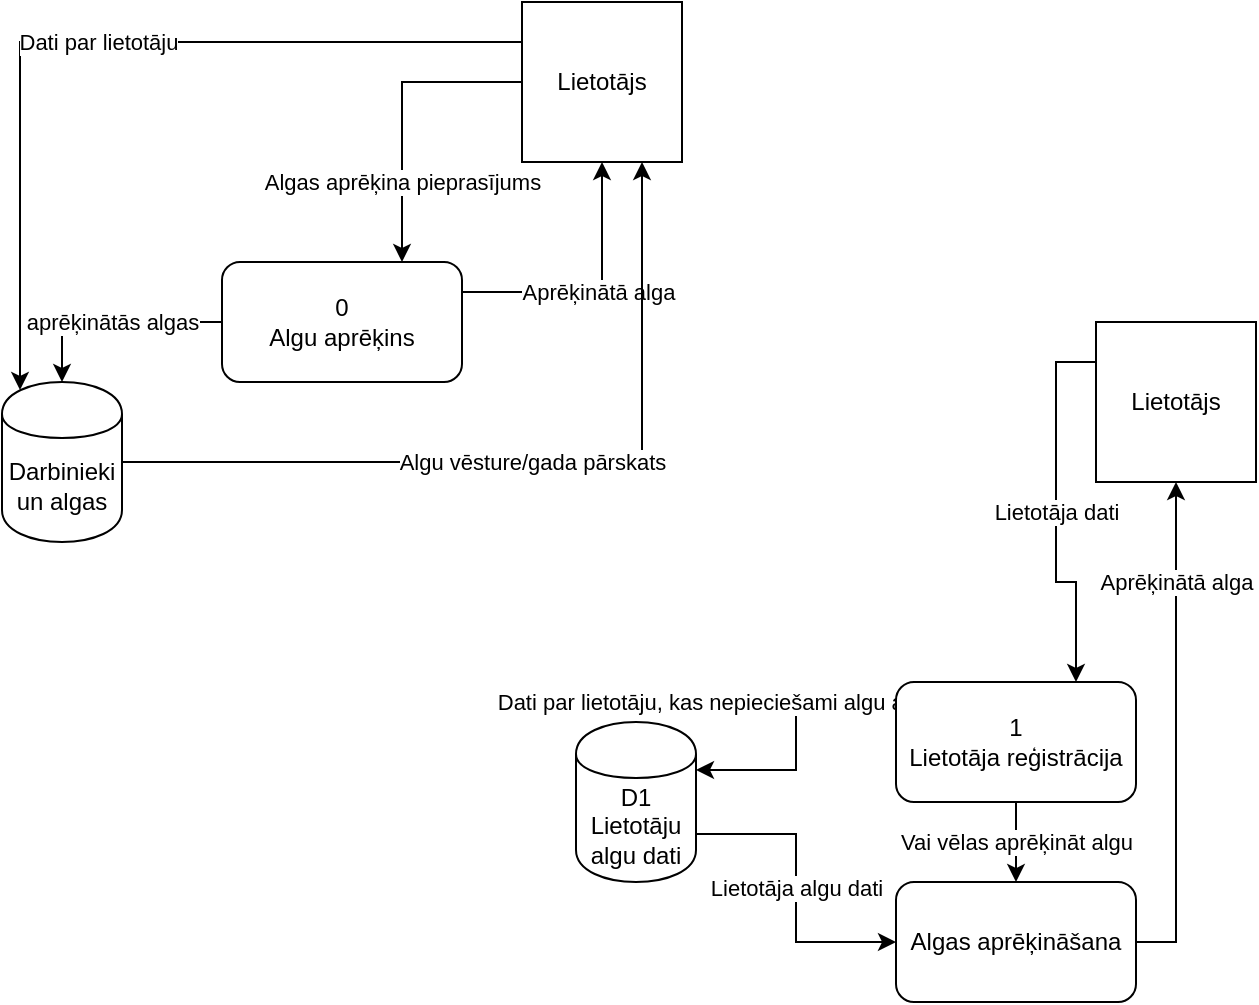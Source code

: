 <mxfile version="10.4.2" type="github"><diagram id="9gU_bmAs9LUeb24aSoqS" name="Page-1"><mxGraphModel dx="1010" dy="550" grid="1" gridSize="10" guides="1" tooltips="1" connect="1" arrows="1" fold="1" page="1" pageScale="1" pageWidth="827" pageHeight="1169" math="0" shadow="0"><root><mxCell id="0"/><mxCell id="1" parent="0"/><mxCell id="I-Zjqk1EnUFDiZhF1_fz-6" value="Algas aprēķina pieprasījums" style="edgeStyle=orthogonalEdgeStyle;rounded=0;orthogonalLoop=1;jettySize=auto;html=1;exitX=0;exitY=0.5;exitDx=0;exitDy=0;entryX=0.75;entryY=0;entryDx=0;entryDy=0;" parent="1" source="I-Zjqk1EnUFDiZhF1_fz-1" target="I-Zjqk1EnUFDiZhF1_fz-2" edge="1"><mxGeometry x="0.467" relative="1" as="geometry"><mxPoint as="offset"/></mxGeometry></mxCell><mxCell id="h-7F7zAk3boppSkmL66g-6" value="Dati par lietotāju" style="edgeStyle=orthogonalEdgeStyle;rounded=0;orthogonalLoop=1;jettySize=auto;html=1;exitX=0;exitY=0.25;exitDx=0;exitDy=0;entryX=0.15;entryY=0.05;entryDx=0;entryDy=0;entryPerimeter=0;" edge="1" parent="1" source="I-Zjqk1EnUFDiZhF1_fz-1" target="h-7F7zAk3boppSkmL66g-4"><mxGeometry relative="1" as="geometry"/></mxCell><mxCell id="I-Zjqk1EnUFDiZhF1_fz-1" value="Lietotājs" style="whiteSpace=wrap;html=1;aspect=fixed;" parent="1" vertex="1"><mxGeometry x="333" y="40" width="80" height="80" as="geometry"/></mxCell><mxCell id="I-Zjqk1EnUFDiZhF1_fz-5" value="Aprēķinātā alga" style="edgeStyle=orthogonalEdgeStyle;rounded=0;orthogonalLoop=1;jettySize=auto;html=1;exitX=1;exitY=0.25;exitDx=0;exitDy=0;" parent="1" source="I-Zjqk1EnUFDiZhF1_fz-2" target="I-Zjqk1EnUFDiZhF1_fz-1" edge="1"><mxGeometry relative="1" as="geometry"/></mxCell><mxCell id="I-Zjqk1EnUFDiZhF1_fz-9" value="aprēķinātās algas" style="edgeStyle=orthogonalEdgeStyle;rounded=0;orthogonalLoop=1;jettySize=auto;html=1;exitX=0;exitY=0.5;exitDx=0;exitDy=0;entryX=0.5;entryY=0;entryDx=0;entryDy=0;" parent="1" source="I-Zjqk1EnUFDiZhF1_fz-2" target="h-7F7zAk3boppSkmL66g-4" edge="1"><mxGeometry relative="1" as="geometry"/></mxCell><mxCell id="h-7F7zAk3boppSkmL66g-3" value="Algu vēsture/gada pārskats" style="edgeStyle=orthogonalEdgeStyle;rounded=0;orthogonalLoop=1;jettySize=auto;html=1;exitX=1;exitY=0.5;exitDx=0;exitDy=0;entryX=0.75;entryY=1;entryDx=0;entryDy=0;" edge="1" parent="1" source="h-7F7zAk3boppSkmL66g-4" target="I-Zjqk1EnUFDiZhF1_fz-1"><mxGeometry relative="1" as="geometry"/></mxCell><mxCell id="I-Zjqk1EnUFDiZhF1_fz-2" value="&lt;span&gt;0&lt;/span&gt;&lt;br&gt;&lt;span&gt;Algu aprēķins&lt;/span&gt;" style="rounded=1;whiteSpace=wrap;html=1;" parent="1" vertex="1"><mxGeometry x="183" y="170" width="120" height="60" as="geometry"/></mxCell><mxCell id="I-Zjqk1EnUFDiZhF1_fz-17" value="Dati par lietotāju, kas nepieciešami algu aprēķinšānai" style="edgeStyle=orthogonalEdgeStyle;rounded=0;orthogonalLoop=1;jettySize=auto;html=1;exitX=0;exitY=0.25;exitDx=0;exitDy=0;entryX=1;entryY=0.3;entryDx=0;entryDy=0;" parent="1" source="I-Zjqk1EnUFDiZhF1_fz-13" target="h-7F7zAk3boppSkmL66g-1" edge="1"><mxGeometry x="-0.225" y="-21" relative="1" as="geometry"><mxPoint x="1" y="-5" as="offset"/><mxPoint x="430" y="410" as="targetPoint"/></mxGeometry></mxCell><mxCell id="I-Zjqk1EnUFDiZhF1_fz-21" value="Vai vēlas aprēķināt algu" style="edgeStyle=orthogonalEdgeStyle;rounded=0;orthogonalLoop=1;jettySize=auto;html=1;exitX=0.5;exitY=1;exitDx=0;exitDy=0;entryX=0.5;entryY=0;entryDx=0;entryDy=0;" parent="1" source="I-Zjqk1EnUFDiZhF1_fz-13" target="I-Zjqk1EnUFDiZhF1_fz-20" edge="1"><mxGeometry relative="1" as="geometry"/></mxCell><mxCell id="I-Zjqk1EnUFDiZhF1_fz-13" value="1&lt;br&gt;Lietotāja reģistrācija&lt;br&gt;" style="rounded=1;whiteSpace=wrap;html=1;" parent="1" vertex="1"><mxGeometry x="520" y="380" width="120" height="60" as="geometry"/></mxCell><mxCell id="I-Zjqk1EnUFDiZhF1_fz-15" value="Lietotāja dati" style="edgeStyle=orthogonalEdgeStyle;rounded=0;orthogonalLoop=1;jettySize=auto;html=1;exitX=0;exitY=0.25;exitDx=0;exitDy=0;entryX=0.75;entryY=0;entryDx=0;entryDy=0;" parent="1" source="I-Zjqk1EnUFDiZhF1_fz-14" target="I-Zjqk1EnUFDiZhF1_fz-13" edge="1"><mxGeometry relative="1" as="geometry"><mxPoint x="610" y="370" as="targetPoint"/></mxGeometry></mxCell><mxCell id="I-Zjqk1EnUFDiZhF1_fz-14" value="Lietotājs" style="whiteSpace=wrap;html=1;aspect=fixed;" parent="1" vertex="1"><mxGeometry x="620" y="200" width="80" height="80" as="geometry"/></mxCell><mxCell id="I-Zjqk1EnUFDiZhF1_fz-22" value="Lietotāja algu dati" style="edgeStyle=orthogonalEdgeStyle;rounded=0;orthogonalLoop=1;jettySize=auto;html=1;exitX=1;exitY=0.7;exitDx=0;exitDy=0;entryX=0;entryY=0.5;entryDx=0;entryDy=0;" parent="1" source="h-7F7zAk3boppSkmL66g-1" target="I-Zjqk1EnUFDiZhF1_fz-20" edge="1"><mxGeometry relative="1" as="geometry"><mxPoint x="410" y="470" as="sourcePoint"/></mxGeometry></mxCell><mxCell id="h-7F7zAk3boppSkmL66g-2" value="Aprēķinātā alga" style="edgeStyle=orthogonalEdgeStyle;rounded=0;orthogonalLoop=1;jettySize=auto;html=1;exitX=1;exitY=0.5;exitDx=0;exitDy=0;" edge="1" parent="1" source="I-Zjqk1EnUFDiZhF1_fz-20" target="I-Zjqk1EnUFDiZhF1_fz-14"><mxGeometry x="0.6" relative="1" as="geometry"><mxPoint as="offset"/></mxGeometry></mxCell><mxCell id="I-Zjqk1EnUFDiZhF1_fz-20" value="Algas aprēķināšana" style="rounded=1;whiteSpace=wrap;html=1;" parent="1" vertex="1"><mxGeometry x="520" y="480" width="120" height="60" as="geometry"/></mxCell><mxCell id="h-7F7zAk3boppSkmL66g-1" value="&lt;span&gt;D1&lt;/span&gt;&lt;br&gt;&lt;span&gt;Lietotāju algu dati&lt;/span&gt;" style="shape=cylinder;whiteSpace=wrap;html=1;boundedLbl=1;backgroundOutline=1;" vertex="1" parent="1"><mxGeometry x="360" y="400" width="60" height="80" as="geometry"/></mxCell><mxCell id="h-7F7zAk3boppSkmL66g-4" value="Darbinieki un algas" style="shape=cylinder;whiteSpace=wrap;html=1;boundedLbl=1;backgroundOutline=1;" vertex="1" parent="1"><mxGeometry x="73" y="230" width="60" height="80" as="geometry"/></mxCell></root></mxGraphModel></diagram></mxfile>